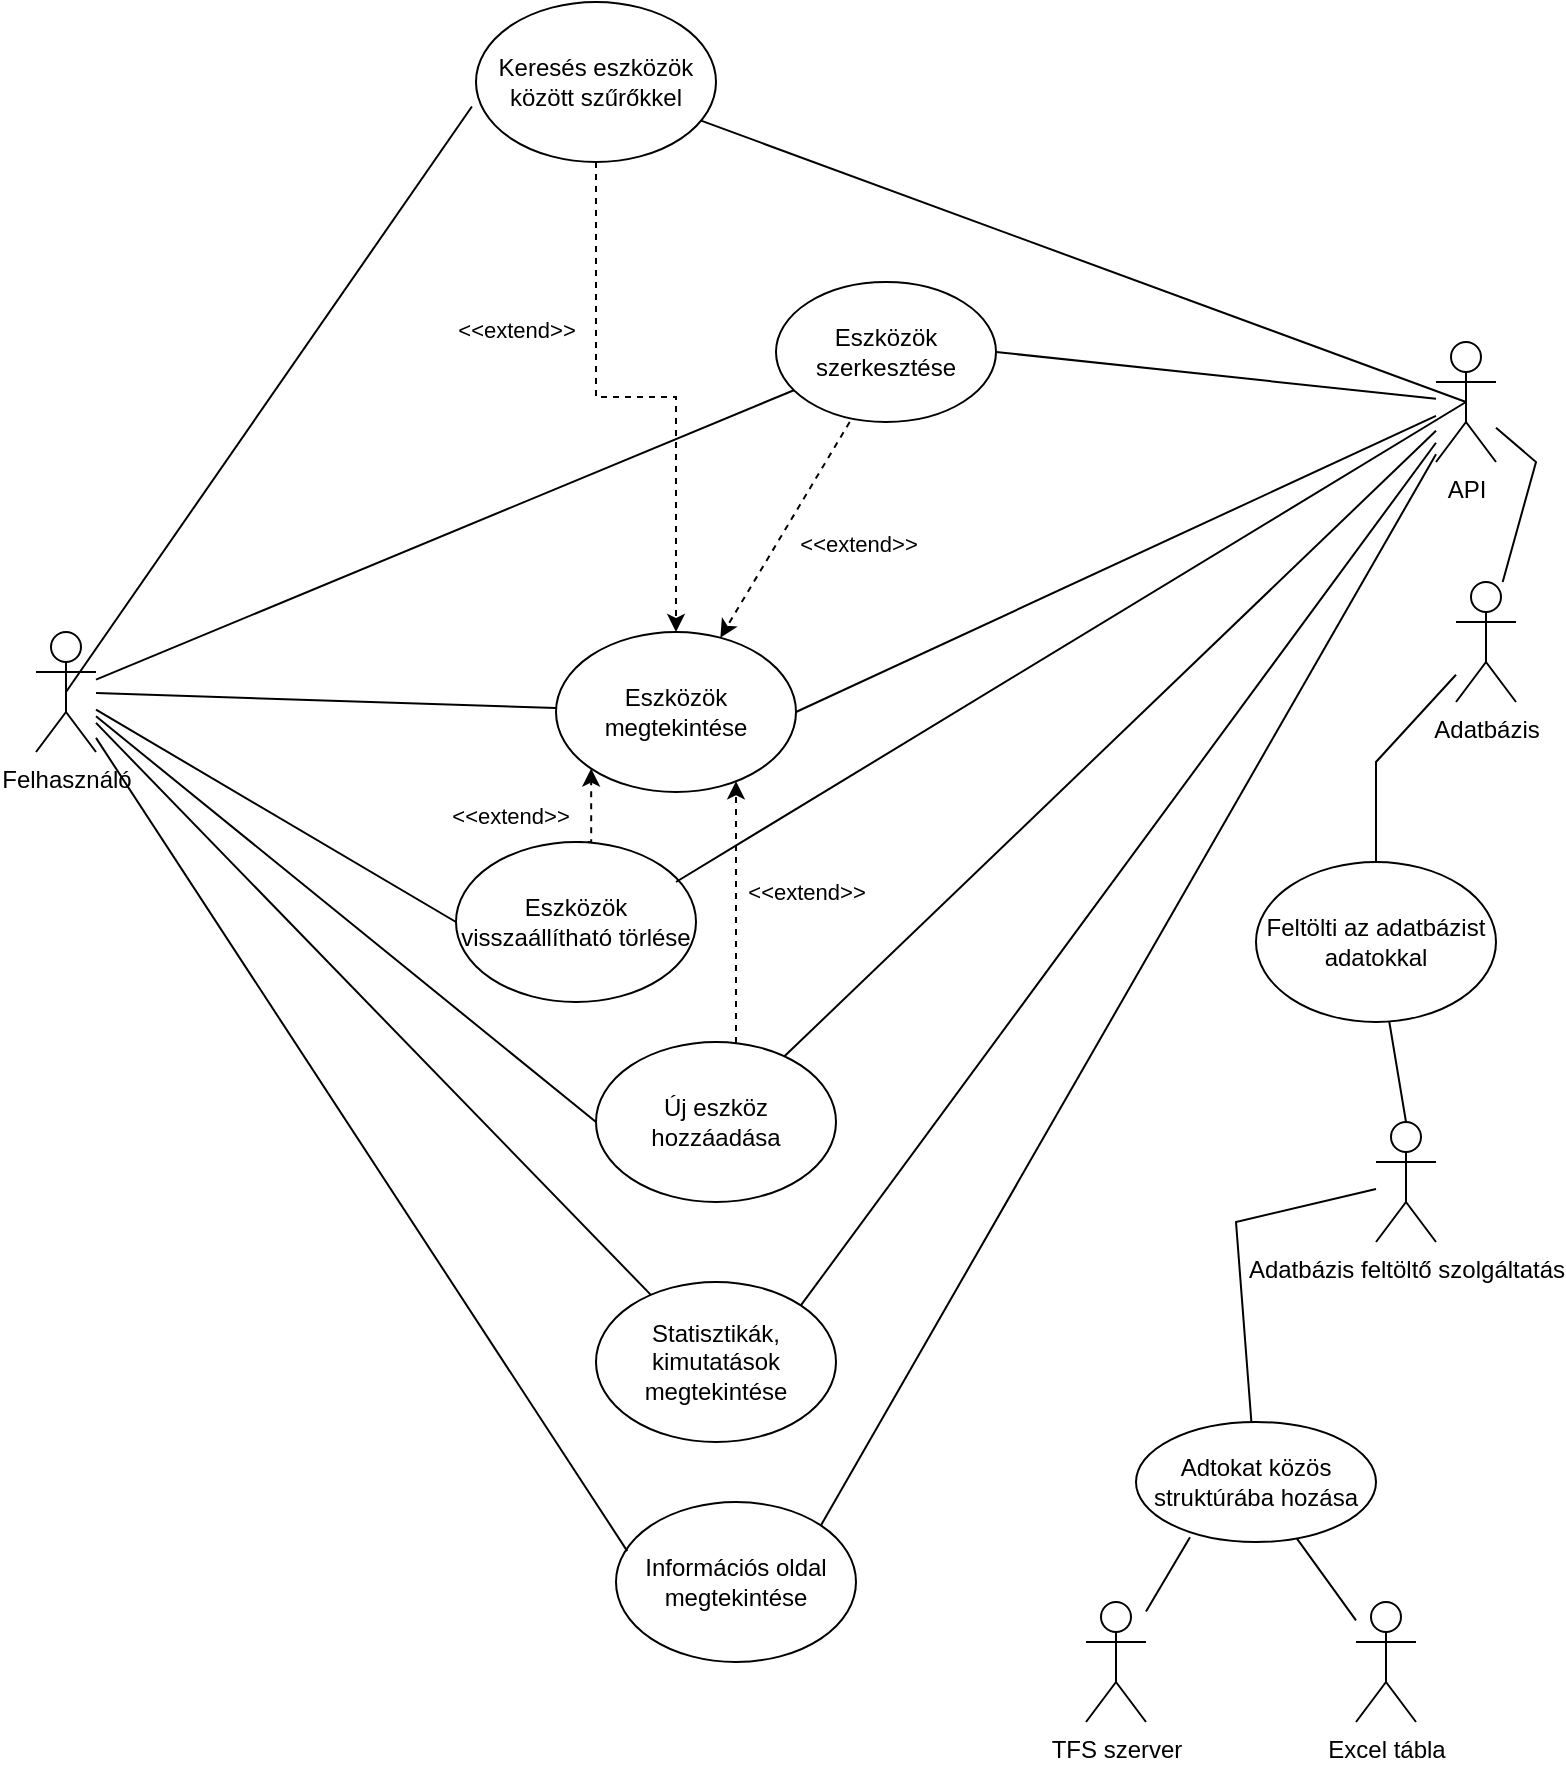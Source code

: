 <mxfile version="20.2.7" type="github">
  <diagram id="ZWggbQmhZIeqAR_U6XKX" name="Page-1">
    <mxGraphModel dx="1526" dy="891" grid="0" gridSize="10" guides="1" tooltips="1" connect="1" arrows="1" fold="1" page="1" pageScale="1" pageWidth="850" pageHeight="1100" background="#ffffff" math="0" shadow="0">
      <root>
        <mxCell id="0" />
        <mxCell id="1" parent="0" />
        <mxCell id="0B0VGBKvKfF39MI-UmDK-1" value="Felhasználó" style="shape=umlActor;verticalLabelPosition=bottom;verticalAlign=top;html=1;outlineConnect=0;" vertex="1" parent="1">
          <mxGeometry x="70" y="345" width="30" height="60" as="geometry" />
        </mxCell>
        <mxCell id="0B0VGBKvKfF39MI-UmDK-2" value="Eszközök megtekintése" style="ellipse;whiteSpace=wrap;html=1;" vertex="1" parent="1">
          <mxGeometry x="330" y="345" width="120" height="80" as="geometry" />
        </mxCell>
        <mxCell id="0B0VGBKvKfF39MI-UmDK-3" value="" style="endArrow=none;html=1;rounded=0;" edge="1" parent="1" source="0B0VGBKvKfF39MI-UmDK-1" target="0B0VGBKvKfF39MI-UmDK-2">
          <mxGeometry width="50" height="50" relative="1" as="geometry">
            <mxPoint x="210" y="260" as="sourcePoint" />
            <mxPoint x="260" y="210" as="targetPoint" />
          </mxGeometry>
        </mxCell>
        <mxCell id="0B0VGBKvKfF39MI-UmDK-23" style="edgeStyle=orthogonalEdgeStyle;rounded=0;orthogonalLoop=1;jettySize=auto;html=1;dashed=1;" edge="1" parent="1" source="0B0VGBKvKfF39MI-UmDK-4" target="0B0VGBKvKfF39MI-UmDK-2">
          <mxGeometry relative="1" as="geometry">
            <Array as="points" />
          </mxGeometry>
        </mxCell>
        <mxCell id="0B0VGBKvKfF39MI-UmDK-4" value="Keresés eszközök között szűrőkkel" style="ellipse;whiteSpace=wrap;html=1;" vertex="1" parent="1">
          <mxGeometry x="290" y="30" width="120" height="80" as="geometry" />
        </mxCell>
        <mxCell id="0B0VGBKvKfF39MI-UmDK-5" value="" style="endArrow=none;html=1;rounded=0;exitX=0.5;exitY=0.5;exitDx=0;exitDy=0;exitPerimeter=0;entryX=-0.017;entryY=0.653;entryDx=0;entryDy=0;entryPerimeter=0;" edge="1" parent="1" source="0B0VGBKvKfF39MI-UmDK-1" target="0B0VGBKvKfF39MI-UmDK-4">
          <mxGeometry width="50" height="50" relative="1" as="geometry">
            <mxPoint x="210" y="250" as="sourcePoint" />
            <mxPoint x="260" y="200" as="targetPoint" />
          </mxGeometry>
        </mxCell>
        <mxCell id="0B0VGBKvKfF39MI-UmDK-9" value="Eszközök szerkesztése" style="ellipse;whiteSpace=wrap;html=1;" vertex="1" parent="1">
          <mxGeometry x="440" y="170" width="110" height="70" as="geometry" />
        </mxCell>
        <mxCell id="0B0VGBKvKfF39MI-UmDK-39" style="edgeStyle=orthogonalEdgeStyle;rounded=0;orthogonalLoop=1;jettySize=auto;html=1;exitX=0.5;exitY=0;exitDx=0;exitDy=0;entryX=0;entryY=1;entryDx=0;entryDy=0;dashed=1;" edge="1" parent="1" source="0B0VGBKvKfF39MI-UmDK-11" target="0B0VGBKvKfF39MI-UmDK-2">
          <mxGeometry relative="1" as="geometry" />
        </mxCell>
        <mxCell id="0B0VGBKvKfF39MI-UmDK-11" value="Eszközök visszaállítható törlése" style="ellipse;whiteSpace=wrap;html=1;" vertex="1" parent="1">
          <mxGeometry x="280" y="450" width="120" height="80" as="geometry" />
        </mxCell>
        <mxCell id="0B0VGBKvKfF39MI-UmDK-27" style="edgeStyle=orthogonalEdgeStyle;rounded=0;orthogonalLoop=1;jettySize=auto;html=1;dashed=1;" edge="1" parent="1" source="0B0VGBKvKfF39MI-UmDK-12" target="0B0VGBKvKfF39MI-UmDK-2">
          <mxGeometry relative="1" as="geometry">
            <Array as="points">
              <mxPoint x="420" y="490" />
              <mxPoint x="420" y="490" />
            </Array>
          </mxGeometry>
        </mxCell>
        <mxCell id="0B0VGBKvKfF39MI-UmDK-12" value="Új eszköz hozzáadása" style="ellipse;whiteSpace=wrap;html=1;" vertex="1" parent="1">
          <mxGeometry x="350" y="550" width="120" height="80" as="geometry" />
        </mxCell>
        <mxCell id="0B0VGBKvKfF39MI-UmDK-13" value="Statisztikák, kimutatások megtekintése" style="ellipse;whiteSpace=wrap;html=1;" vertex="1" parent="1">
          <mxGeometry x="350" y="670" width="120" height="80" as="geometry" />
        </mxCell>
        <mxCell id="0B0VGBKvKfF39MI-UmDK-14" value="Információs oldal megtekintése" style="ellipse;whiteSpace=wrap;html=1;" vertex="1" parent="1">
          <mxGeometry x="360" y="780" width="120" height="80" as="geometry" />
        </mxCell>
        <mxCell id="0B0VGBKvKfF39MI-UmDK-16" value="" style="endArrow=none;html=1;rounded=0;" edge="1" parent="1" source="0B0VGBKvKfF39MI-UmDK-1" target="0B0VGBKvKfF39MI-UmDK-9">
          <mxGeometry width="50" height="50" relative="1" as="geometry">
            <mxPoint x="210" y="300" as="sourcePoint" />
            <mxPoint x="260" y="250" as="targetPoint" />
          </mxGeometry>
        </mxCell>
        <mxCell id="0B0VGBKvKfF39MI-UmDK-17" value="" style="endArrow=none;html=1;rounded=0;entryX=0;entryY=0.5;entryDx=0;entryDy=0;" edge="1" parent="1" source="0B0VGBKvKfF39MI-UmDK-1" target="0B0VGBKvKfF39MI-UmDK-11">
          <mxGeometry width="50" height="50" relative="1" as="geometry">
            <mxPoint x="210" y="300" as="sourcePoint" />
            <mxPoint x="260" y="250" as="targetPoint" />
          </mxGeometry>
        </mxCell>
        <mxCell id="0B0VGBKvKfF39MI-UmDK-18" value="" style="endArrow=none;html=1;rounded=0;entryX=0;entryY=0.5;entryDx=0;entryDy=0;" edge="1" parent="1" source="0B0VGBKvKfF39MI-UmDK-1" target="0B0VGBKvKfF39MI-UmDK-12">
          <mxGeometry width="50" height="50" relative="1" as="geometry">
            <mxPoint x="210" y="510" as="sourcePoint" />
            <mxPoint x="260" y="460" as="targetPoint" />
          </mxGeometry>
        </mxCell>
        <mxCell id="0B0VGBKvKfF39MI-UmDK-19" value="" style="endArrow=none;html=1;rounded=0;" edge="1" parent="1" source="0B0VGBKvKfF39MI-UmDK-1" target="0B0VGBKvKfF39MI-UmDK-13">
          <mxGeometry width="50" height="50" relative="1" as="geometry">
            <mxPoint x="210" y="600" as="sourcePoint" />
            <mxPoint x="260" y="550" as="targetPoint" />
          </mxGeometry>
        </mxCell>
        <mxCell id="0B0VGBKvKfF39MI-UmDK-20" value="" style="endArrow=none;html=1;rounded=0;entryX=0.047;entryY=0.307;entryDx=0;entryDy=0;entryPerimeter=0;" edge="1" parent="1" source="0B0VGBKvKfF39MI-UmDK-1" target="0B0VGBKvKfF39MI-UmDK-14">
          <mxGeometry width="50" height="50" relative="1" as="geometry">
            <mxPoint x="210" y="600" as="sourcePoint" />
            <mxPoint x="260" y="550" as="targetPoint" />
          </mxGeometry>
        </mxCell>
        <mxCell id="0B0VGBKvKfF39MI-UmDK-21" value="" style="endArrow=classic;html=1;rounded=0;exitX=0.335;exitY=1;exitDx=0;exitDy=0;dashed=1;exitPerimeter=0;" edge="1" parent="1" source="0B0VGBKvKfF39MI-UmDK-9" target="0B0VGBKvKfF39MI-UmDK-2">
          <mxGeometry width="50" height="50" relative="1" as="geometry">
            <mxPoint x="210" y="330" as="sourcePoint" />
            <mxPoint x="260" y="280" as="targetPoint" />
          </mxGeometry>
        </mxCell>
        <mxCell id="0B0VGBKvKfF39MI-UmDK-22" value="&amp;lt;&amp;lt;extend&amp;gt;&amp;gt;" style="edgeLabel;html=1;align=center;verticalAlign=middle;resizable=0;points=[];" vertex="1" connectable="0" parent="0B0VGBKvKfF39MI-UmDK-21">
          <mxGeometry x="-0.36" relative="1" as="geometry">
            <mxPoint x="24" y="26" as="offset" />
          </mxGeometry>
        </mxCell>
        <mxCell id="0B0VGBKvKfF39MI-UmDK-24" value="&amp;lt;&amp;lt;extend&amp;gt;&amp;gt;" style="edgeLabel;html=1;align=center;verticalAlign=middle;resizable=0;points=[];" vertex="1" connectable="0" parent="1">
          <mxGeometry x="410.001" y="160.0" as="geometry">
            <mxPoint x="-100" y="34" as="offset" />
          </mxGeometry>
        </mxCell>
        <mxCell id="0B0VGBKvKfF39MI-UmDK-26" value="&amp;lt;&amp;lt;extend&amp;gt;&amp;gt;" style="edgeLabel;html=1;align=center;verticalAlign=middle;resizable=0;points=[];" vertex="1" connectable="0" parent="1">
          <mxGeometry x="340.001" y="260.0" as="geometry">
            <mxPoint x="-33" y="177" as="offset" />
          </mxGeometry>
        </mxCell>
        <mxCell id="0B0VGBKvKfF39MI-UmDK-28" value="&amp;lt;&amp;lt;extend&amp;gt;&amp;gt;" style="edgeLabel;html=1;align=center;verticalAlign=middle;resizable=0;points=[];" vertex="1" connectable="0" parent="1">
          <mxGeometry x="610.001" y="250.0" as="geometry">
            <mxPoint x="-155" y="225" as="offset" />
          </mxGeometry>
        </mxCell>
        <mxCell id="0B0VGBKvKfF39MI-UmDK-29" value="API" style="shape=umlActor;verticalLabelPosition=bottom;verticalAlign=top;html=1;outlineConnect=0;" vertex="1" parent="1">
          <mxGeometry x="770" y="200" width="30" height="60" as="geometry" />
        </mxCell>
        <mxCell id="0B0VGBKvKfF39MI-UmDK-33" value="" style="endArrow=none;html=1;rounded=0;entryX=0.5;entryY=0.5;entryDx=0;entryDy=0;entryPerimeter=0;" edge="1" parent="1" source="0B0VGBKvKfF39MI-UmDK-4" target="0B0VGBKvKfF39MI-UmDK-29">
          <mxGeometry width="50" height="50" relative="1" as="geometry">
            <mxPoint x="410" y="310" as="sourcePoint" />
            <mxPoint x="460" y="260" as="targetPoint" />
          </mxGeometry>
        </mxCell>
        <mxCell id="0B0VGBKvKfF39MI-UmDK-34" value="" style="endArrow=none;html=1;rounded=0;exitX=1;exitY=0.5;exitDx=0;exitDy=0;" edge="1" parent="1" source="0B0VGBKvKfF39MI-UmDK-9" target="0B0VGBKvKfF39MI-UmDK-29">
          <mxGeometry width="50" height="50" relative="1" as="geometry">
            <mxPoint x="410" y="410" as="sourcePoint" />
            <mxPoint x="460" y="360" as="targetPoint" />
          </mxGeometry>
        </mxCell>
        <mxCell id="0B0VGBKvKfF39MI-UmDK-35" value="" style="endArrow=none;html=1;rounded=0;exitX=1;exitY=0.5;exitDx=0;exitDy=0;" edge="1" parent="1" source="0B0VGBKvKfF39MI-UmDK-2" target="0B0VGBKvKfF39MI-UmDK-29">
          <mxGeometry width="50" height="50" relative="1" as="geometry">
            <mxPoint x="410" y="410" as="sourcePoint" />
            <mxPoint x="460" y="360" as="targetPoint" />
          </mxGeometry>
        </mxCell>
        <mxCell id="0B0VGBKvKfF39MI-UmDK-36" value="" style="endArrow=none;html=1;rounded=0;" edge="1" parent="1" source="0B0VGBKvKfF39MI-UmDK-12" target="0B0VGBKvKfF39MI-UmDK-29">
          <mxGeometry width="50" height="50" relative="1" as="geometry">
            <mxPoint x="410" y="440" as="sourcePoint" />
            <mxPoint x="460" y="390" as="targetPoint" />
          </mxGeometry>
        </mxCell>
        <mxCell id="0B0VGBKvKfF39MI-UmDK-37" value="" style="endArrow=none;html=1;rounded=0;exitX=1;exitY=0;exitDx=0;exitDy=0;" edge="1" parent="1" source="0B0VGBKvKfF39MI-UmDK-13" target="0B0VGBKvKfF39MI-UmDK-29">
          <mxGeometry width="50" height="50" relative="1" as="geometry">
            <mxPoint x="370" y="560" as="sourcePoint" />
            <mxPoint x="420" y="510" as="targetPoint" />
          </mxGeometry>
        </mxCell>
        <mxCell id="0B0VGBKvKfF39MI-UmDK-38" value="" style="endArrow=none;html=1;rounded=0;exitX=1;exitY=0;exitDx=0;exitDy=0;" edge="1" parent="1" source="0B0VGBKvKfF39MI-UmDK-14" target="0B0VGBKvKfF39MI-UmDK-29">
          <mxGeometry width="50" height="50" relative="1" as="geometry">
            <mxPoint x="370" y="520" as="sourcePoint" />
            <mxPoint x="420" y="470" as="targetPoint" />
          </mxGeometry>
        </mxCell>
        <mxCell id="0B0VGBKvKfF39MI-UmDK-40" value="" style="endArrow=none;html=1;rounded=0;entryX=0.5;entryY=0.5;entryDx=0;entryDy=0;entryPerimeter=0;" edge="1" parent="1" target="0B0VGBKvKfF39MI-UmDK-29">
          <mxGeometry width="50" height="50" relative="1" as="geometry">
            <mxPoint x="390" y="470" as="sourcePoint" />
            <mxPoint x="420" y="440" as="targetPoint" />
          </mxGeometry>
        </mxCell>
        <mxCell id="0B0VGBKvKfF39MI-UmDK-42" value="Adatbázis" style="shape=umlActor;verticalLabelPosition=bottom;verticalAlign=top;html=1;outlineConnect=0;" vertex="1" parent="1">
          <mxGeometry x="780" y="320" width="30" height="60" as="geometry" />
        </mxCell>
        <mxCell id="0B0VGBKvKfF39MI-UmDK-45" value="" style="endArrow=none;html=1;rounded=0;" edge="1" parent="1" source="0B0VGBKvKfF39MI-UmDK-42" target="0B0VGBKvKfF39MI-UmDK-29">
          <mxGeometry width="50" height="50" relative="1" as="geometry">
            <mxPoint x="370" y="490" as="sourcePoint" />
            <mxPoint x="420" y="440" as="targetPoint" />
            <Array as="points">
              <mxPoint x="820" y="260" />
            </Array>
          </mxGeometry>
        </mxCell>
        <mxCell id="0B0VGBKvKfF39MI-UmDK-50" value="Adatbázis feltöltő szolgáltatás" style="shape=umlActor;verticalLabelPosition=bottom;verticalAlign=top;html=1;outlineConnect=0;" vertex="1" parent="1">
          <mxGeometry x="740" y="590" width="30" height="60" as="geometry" />
        </mxCell>
        <mxCell id="0B0VGBKvKfF39MI-UmDK-52" value="Feltölti az adatbázist adatokkal" style="ellipse;whiteSpace=wrap;html=1;" vertex="1" parent="1">
          <mxGeometry x="680" y="460" width="120" height="80" as="geometry" />
        </mxCell>
        <mxCell id="0B0VGBKvKfF39MI-UmDK-53" value="" style="endArrow=none;html=1;rounded=0;" edge="1" parent="1" source="0B0VGBKvKfF39MI-UmDK-52" target="0B0VGBKvKfF39MI-UmDK-42">
          <mxGeometry width="50" height="50" relative="1" as="geometry">
            <mxPoint x="430" y="520" as="sourcePoint" />
            <mxPoint x="480" y="470" as="targetPoint" />
            <Array as="points">
              <mxPoint x="740" y="410" />
            </Array>
          </mxGeometry>
        </mxCell>
        <mxCell id="0B0VGBKvKfF39MI-UmDK-54" value="" style="endArrow=none;html=1;rounded=0;exitX=0.5;exitY=0;exitDx=0;exitDy=0;exitPerimeter=0;" edge="1" parent="1" source="0B0VGBKvKfF39MI-UmDK-50" target="0B0VGBKvKfF39MI-UmDK-52">
          <mxGeometry width="50" height="50" relative="1" as="geometry">
            <mxPoint x="430" y="520" as="sourcePoint" />
            <mxPoint x="480" y="470" as="targetPoint" />
          </mxGeometry>
        </mxCell>
        <mxCell id="0B0VGBKvKfF39MI-UmDK-55" value="TFS szerver" style="shape=umlActor;verticalLabelPosition=bottom;verticalAlign=top;html=1;outlineConnect=0;" vertex="1" parent="1">
          <mxGeometry x="595" y="830" width="30" height="60" as="geometry" />
        </mxCell>
        <mxCell id="0B0VGBKvKfF39MI-UmDK-56" value="Excel tábla" style="shape=umlActor;verticalLabelPosition=bottom;verticalAlign=top;html=1;outlineConnect=0;" vertex="1" parent="1">
          <mxGeometry x="730" y="830" width="30" height="60" as="geometry" />
        </mxCell>
        <mxCell id="0B0VGBKvKfF39MI-UmDK-61" value="Adtokat közös struktúrába hozása" style="ellipse;whiteSpace=wrap;html=1;" vertex="1" parent="1">
          <mxGeometry x="620" y="740" width="120" height="60" as="geometry" />
        </mxCell>
        <mxCell id="0B0VGBKvKfF39MI-UmDK-62" value="" style="endArrow=none;html=1;rounded=0;" edge="1" parent="1" source="0B0VGBKvKfF39MI-UmDK-61" target="0B0VGBKvKfF39MI-UmDK-50">
          <mxGeometry width="50" height="50" relative="1" as="geometry">
            <mxPoint x="630" y="830" as="sourcePoint" />
            <mxPoint x="680" y="780" as="targetPoint" />
            <Array as="points">
              <mxPoint x="670" y="640" />
            </Array>
          </mxGeometry>
        </mxCell>
        <mxCell id="0B0VGBKvKfF39MI-UmDK-64" value="" style="endArrow=none;html=1;rounded=0;entryX=0.225;entryY=0.96;entryDx=0;entryDy=0;entryPerimeter=0;" edge="1" parent="1" source="0B0VGBKvKfF39MI-UmDK-55" target="0B0VGBKvKfF39MI-UmDK-61">
          <mxGeometry width="50" height="50" relative="1" as="geometry">
            <mxPoint x="630" y="880" as="sourcePoint" />
            <mxPoint x="680" y="830" as="targetPoint" />
          </mxGeometry>
        </mxCell>
        <mxCell id="0B0VGBKvKfF39MI-UmDK-66" value="" style="endArrow=none;html=1;rounded=0;" edge="1" parent="1" source="0B0VGBKvKfF39MI-UmDK-56" target="0B0VGBKvKfF39MI-UmDK-61">
          <mxGeometry width="50" height="50" relative="1" as="geometry">
            <mxPoint x="630" y="880" as="sourcePoint" />
            <mxPoint x="680" y="830" as="targetPoint" />
          </mxGeometry>
        </mxCell>
      </root>
    </mxGraphModel>
  </diagram>
</mxfile>
